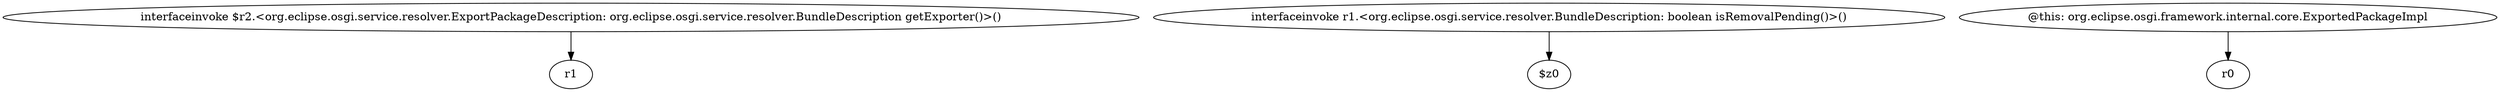 digraph g {
0[label="interfaceinvoke $r2.<org.eclipse.osgi.service.resolver.ExportPackageDescription: org.eclipse.osgi.service.resolver.BundleDescription getExporter()>()"]
1[label="r1"]
0->1[label=""]
2[label="interfaceinvoke r1.<org.eclipse.osgi.service.resolver.BundleDescription: boolean isRemovalPending()>()"]
3[label="$z0"]
2->3[label=""]
4[label="@this: org.eclipse.osgi.framework.internal.core.ExportedPackageImpl"]
5[label="r0"]
4->5[label=""]
}